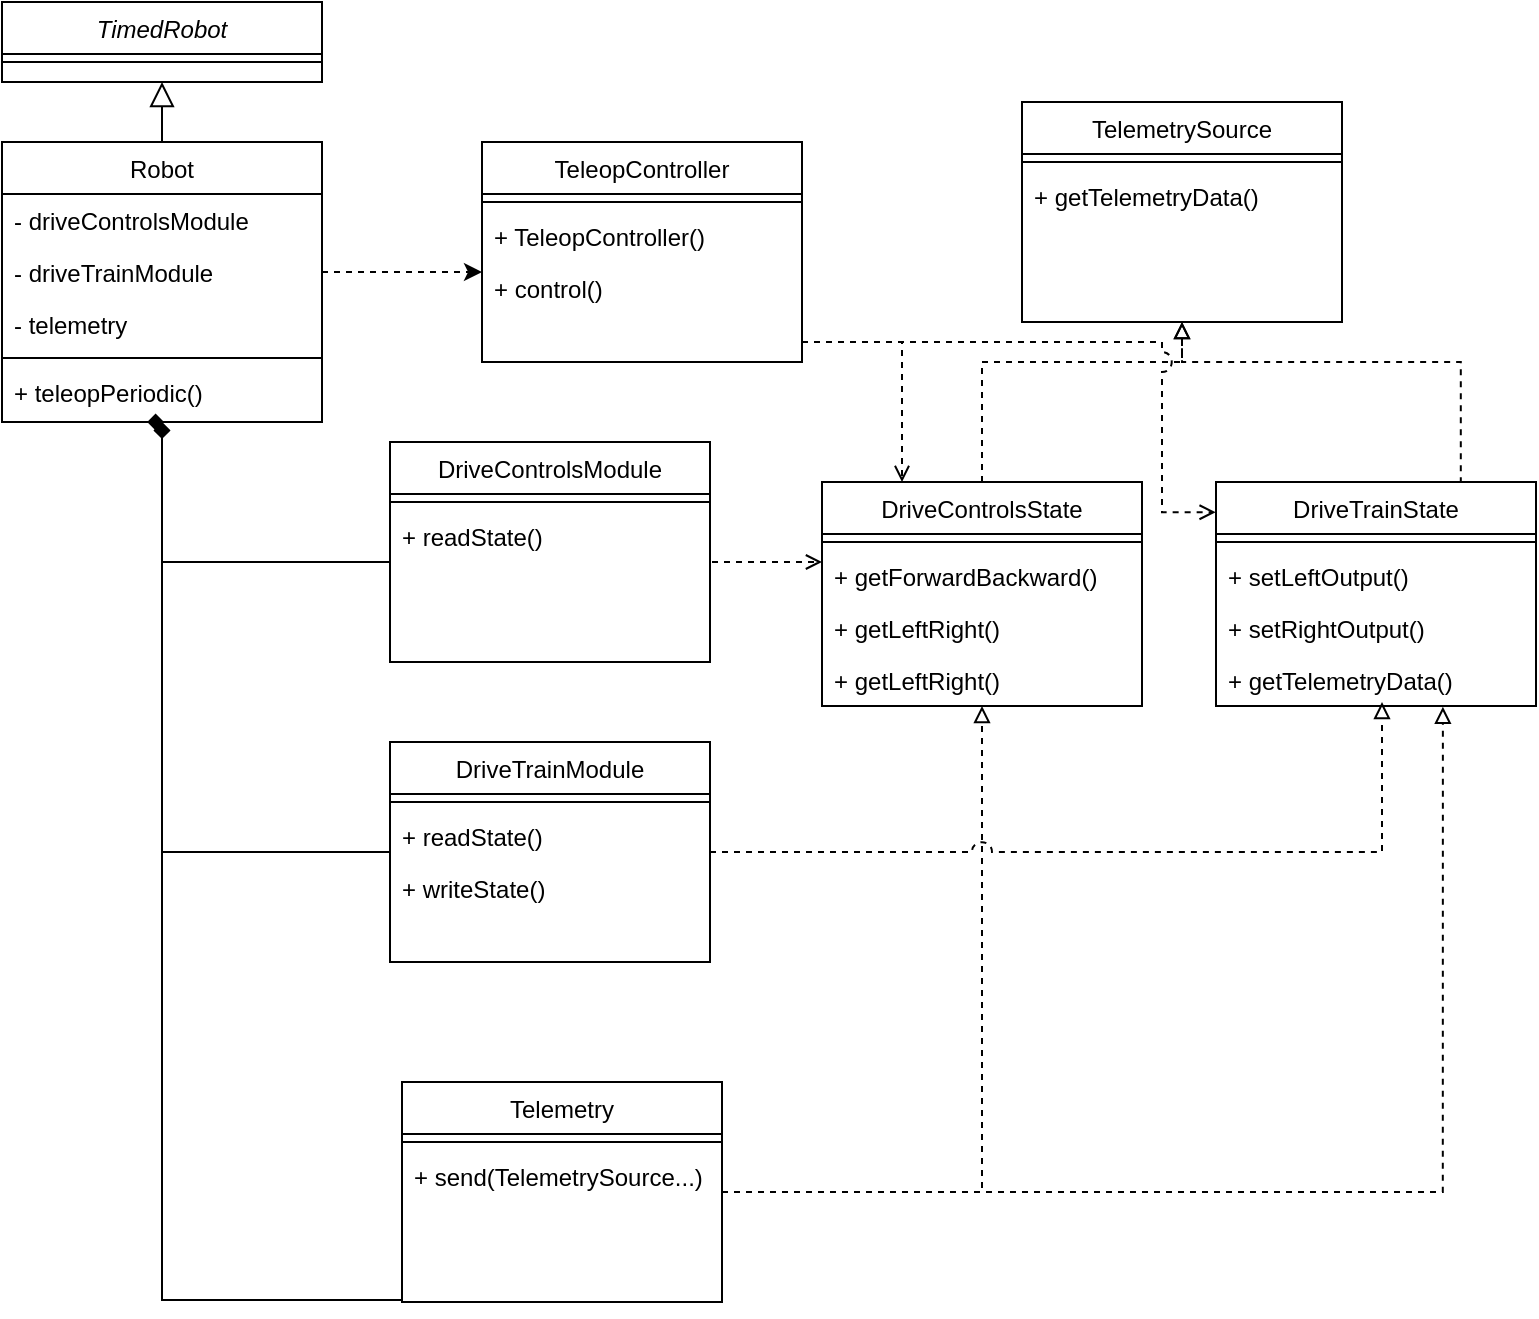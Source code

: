 <mxfile version="14.6.13" type="device"><diagram id="C5RBs43oDa-KdzZeNtuy" name="Page-1"><mxGraphModel dx="1551" dy="1151" grid="1" gridSize="10" guides="1" tooltips="1" connect="1" arrows="1" fold="1" page="1" pageScale="1" pageWidth="827" pageHeight="1169" math="0" shadow="0"><root><mxCell id="WIyWlLk6GJQsqaUBKTNV-0"/><mxCell id="WIyWlLk6GJQsqaUBKTNV-1" parent="WIyWlLk6GJQsqaUBKTNV-0"/><mxCell id="zkfFHV4jXpPFQw0GAbJ--0" value="TimedRobot" style="swimlane;fontStyle=2;align=center;verticalAlign=top;childLayout=stackLayout;horizontal=1;startSize=26;horizontalStack=0;resizeParent=1;resizeLast=0;collapsible=1;marginBottom=0;rounded=0;shadow=0;strokeWidth=1;" parent="WIyWlLk6GJQsqaUBKTNV-1" vertex="1"><mxGeometry x="220" y="120" width="160" height="40" as="geometry"><mxRectangle x="230" y="140" width="160" height="26" as="alternateBounds"/></mxGeometry></mxCell><mxCell id="zkfFHV4jXpPFQw0GAbJ--4" value="" style="line;html=1;strokeWidth=1;align=left;verticalAlign=middle;spacingTop=-1;spacingLeft=3;spacingRight=3;rotatable=0;labelPosition=right;points=[];portConstraint=eastwest;" parent="zkfFHV4jXpPFQw0GAbJ--0" vertex="1"><mxGeometry y="26" width="160" height="8" as="geometry"/></mxCell><mxCell id="zkfFHV4jXpPFQw0GAbJ--6" value="Robot" style="swimlane;fontStyle=0;align=center;verticalAlign=top;childLayout=stackLayout;horizontal=1;startSize=26;horizontalStack=0;resizeParent=1;resizeLast=0;collapsible=1;marginBottom=0;rounded=0;shadow=0;strokeWidth=1;" parent="WIyWlLk6GJQsqaUBKTNV-1" vertex="1"><mxGeometry x="220" y="190" width="160" height="140" as="geometry"><mxRectangle x="130" y="380" width="160" height="26" as="alternateBounds"/></mxGeometry></mxCell><mxCell id="zkfFHV4jXpPFQw0GAbJ--7" value="- driveControlsModule" style="text;align=left;verticalAlign=top;spacingLeft=4;spacingRight=4;overflow=hidden;rotatable=0;points=[[0,0.5],[1,0.5]];portConstraint=eastwest;" parent="zkfFHV4jXpPFQw0GAbJ--6" vertex="1"><mxGeometry y="26" width="160" height="26" as="geometry"/></mxCell><mxCell id="zkfFHV4jXpPFQw0GAbJ--8" value="- driveTrainModule" style="text;align=left;verticalAlign=top;spacingLeft=4;spacingRight=4;overflow=hidden;rotatable=0;points=[[0,0.5],[1,0.5]];portConstraint=eastwest;rounded=0;shadow=0;html=0;" parent="zkfFHV4jXpPFQw0GAbJ--6" vertex="1"><mxGeometry y="52" width="160" height="26" as="geometry"/></mxCell><mxCell id="xhrh8MesVqBYCrqPMMt5-50" value="- telemetry" style="text;align=left;verticalAlign=top;spacingLeft=4;spacingRight=4;overflow=hidden;rotatable=0;points=[[0,0.5],[1,0.5]];portConstraint=eastwest;rounded=0;shadow=0;html=0;" vertex="1" parent="zkfFHV4jXpPFQw0GAbJ--6"><mxGeometry y="78" width="160" height="26" as="geometry"/></mxCell><mxCell id="zkfFHV4jXpPFQw0GAbJ--9" value="" style="line;html=1;strokeWidth=1;align=left;verticalAlign=middle;spacingTop=-1;spacingLeft=3;spacingRight=3;rotatable=0;labelPosition=right;points=[];portConstraint=eastwest;" parent="zkfFHV4jXpPFQw0GAbJ--6" vertex="1"><mxGeometry y="104" width="160" height="8" as="geometry"/></mxCell><mxCell id="xhrh8MesVqBYCrqPMMt5-51" value="+ teleopPeriodic()" style="text;align=left;verticalAlign=top;spacingLeft=4;spacingRight=4;overflow=hidden;rotatable=0;points=[[0,0.5],[1,0.5]];portConstraint=eastwest;rounded=0;shadow=0;html=0;" vertex="1" parent="zkfFHV4jXpPFQw0GAbJ--6"><mxGeometry y="112" width="160" height="26" as="geometry"/></mxCell><mxCell id="zkfFHV4jXpPFQw0GAbJ--12" value="" style="endArrow=block;endSize=10;endFill=0;shadow=0;strokeWidth=1;rounded=0;edgeStyle=elbowEdgeStyle;elbow=vertical;" parent="WIyWlLk6GJQsqaUBKTNV-1" source="zkfFHV4jXpPFQw0GAbJ--6" target="zkfFHV4jXpPFQw0GAbJ--0" edge="1"><mxGeometry width="160" relative="1" as="geometry"><mxPoint x="200" y="203" as="sourcePoint"/><mxPoint x="200" y="203" as="targetPoint"/></mxGeometry></mxCell><mxCell id="xhrh8MesVqBYCrqPMMt5-6" style="edgeStyle=orthogonalEdgeStyle;rounded=0;orthogonalLoop=1;jettySize=auto;html=1;endArrow=diamond;endFill=1;" edge="1" parent="WIyWlLk6GJQsqaUBKTNV-1" source="xhrh8MesVqBYCrqPMMt5-0"><mxGeometry relative="1" as="geometry"><mxPoint x="300" y="330" as="targetPoint"/><Array as="points"><mxPoint x="300" y="545"/></Array></mxGeometry></mxCell><mxCell id="xhrh8MesVqBYCrqPMMt5-30" style="edgeStyle=orthogonalEdgeStyle;rounded=0;orthogonalLoop=1;jettySize=auto;html=1;fontSize=14;endArrow=open;endFill=0;dashed=1;exitX=1;exitY=0.5;exitDx=0;exitDy=0;" edge="1" parent="WIyWlLk6GJQsqaUBKTNV-1" source="xhrh8MesVqBYCrqPMMt5-7"><mxGeometry relative="1" as="geometry"><mxPoint x="630" y="400" as="targetPoint"/><mxPoint x="580" y="302" as="sourcePoint"/><Array as="points"><mxPoint x="574" y="400"/></Array></mxGeometry></mxCell><mxCell id="xhrh8MesVqBYCrqPMMt5-0" value="DriveTrainModule" style="swimlane;fontStyle=0;align=center;verticalAlign=top;childLayout=stackLayout;horizontal=1;startSize=26;horizontalStack=0;resizeParent=1;resizeLast=0;collapsible=1;marginBottom=0;rounded=0;shadow=0;strokeWidth=1;" vertex="1" parent="WIyWlLk6GJQsqaUBKTNV-1"><mxGeometry x="414" y="490" width="160" height="110" as="geometry"><mxRectangle x="130" y="380" width="160" height="26" as="alternateBounds"/></mxGeometry></mxCell><mxCell id="xhrh8MesVqBYCrqPMMt5-3" value="" style="line;html=1;strokeWidth=1;align=left;verticalAlign=middle;spacingTop=-1;spacingLeft=3;spacingRight=3;rotatable=0;labelPosition=right;points=[];portConstraint=eastwest;" vertex="1" parent="xhrh8MesVqBYCrqPMMt5-0"><mxGeometry y="26" width="160" height="8" as="geometry"/></mxCell><mxCell id="xhrh8MesVqBYCrqPMMt5-4" value="+ readState()" style="text;align=left;verticalAlign=top;spacingLeft=4;spacingRight=4;overflow=hidden;rotatable=0;points=[[0,0.5],[1,0.5]];portConstraint=eastwest;" vertex="1" parent="xhrh8MesVqBYCrqPMMt5-0"><mxGeometry y="34" width="160" height="26" as="geometry"/></mxCell><mxCell id="xhrh8MesVqBYCrqPMMt5-38" value="+ writeState()" style="text;align=left;verticalAlign=top;spacingLeft=4;spacingRight=4;overflow=hidden;rotatable=0;points=[[0,0.5],[1,0.5]];portConstraint=eastwest;" vertex="1" parent="xhrh8MesVqBYCrqPMMt5-0"><mxGeometry y="60" width="160" height="26" as="geometry"/></mxCell><mxCell id="xhrh8MesVqBYCrqPMMt5-7" value="DriveControlsModule" style="swimlane;fontStyle=0;align=center;verticalAlign=top;childLayout=stackLayout;horizontal=1;startSize=26;horizontalStack=0;resizeParent=1;resizeLast=0;collapsible=1;marginBottom=0;rounded=0;shadow=0;strokeWidth=1;" vertex="1" parent="WIyWlLk6GJQsqaUBKTNV-1"><mxGeometry x="414" y="340" width="160" height="110" as="geometry"><mxRectangle x="130" y="380" width="160" height="26" as="alternateBounds"/></mxGeometry></mxCell><mxCell id="xhrh8MesVqBYCrqPMMt5-8" value="" style="line;html=1;strokeWidth=1;align=left;verticalAlign=middle;spacingTop=-1;spacingLeft=3;spacingRight=3;rotatable=0;labelPosition=right;points=[];portConstraint=eastwest;" vertex="1" parent="xhrh8MesVqBYCrqPMMt5-7"><mxGeometry y="26" width="160" height="8" as="geometry"/></mxCell><mxCell id="xhrh8MesVqBYCrqPMMt5-9" value="+ readState()" style="text;align=left;verticalAlign=top;spacingLeft=4;spacingRight=4;overflow=hidden;rotatable=0;points=[[0,0.5],[1,0.5]];portConstraint=eastwest;" vertex="1" parent="xhrh8MesVqBYCrqPMMt5-7"><mxGeometry y="34" width="160" height="26" as="geometry"/></mxCell><mxCell id="xhrh8MesVqBYCrqPMMt5-13" style="edgeStyle=orthogonalEdgeStyle;rounded=0;orthogonalLoop=1;jettySize=auto;html=1;endArrow=diamond;endFill=1;" edge="1" parent="WIyWlLk6GJQsqaUBKTNV-1" source="xhrh8MesVqBYCrqPMMt5-7"><mxGeometry relative="1" as="geometry"><mxPoint x="300" y="330" as="targetPoint"/><mxPoint x="398" y="520" as="sourcePoint"/><Array as="points"><mxPoint x="300" y="400"/></Array></mxGeometry></mxCell><mxCell id="xhrh8MesVqBYCrqPMMt5-43" style="edgeStyle=orthogonalEdgeStyle;rounded=0;orthogonalLoop=1;jettySize=auto;html=1;dashed=1;fontSize=14;endArrow=block;endFill=0;entryX=0.709;entryY=1.015;entryDx=0;entryDy=0;entryPerimeter=0;" edge="1" parent="WIyWlLk6GJQsqaUBKTNV-1" source="xhrh8MesVqBYCrqPMMt5-23" target="xhrh8MesVqBYCrqPMMt5-45"><mxGeometry relative="1" as="geometry"><mxPoint x="940" y="450" as="targetPoint"/><Array as="points"><mxPoint x="940" y="715"/></Array></mxGeometry></mxCell><mxCell id="xhrh8MesVqBYCrqPMMt5-23" value="Telemetry" style="swimlane;fontStyle=0;align=center;verticalAlign=top;childLayout=stackLayout;horizontal=1;startSize=26;horizontalStack=0;resizeParent=1;resizeLast=0;collapsible=1;marginBottom=0;rounded=0;shadow=0;strokeWidth=1;" vertex="1" parent="WIyWlLk6GJQsqaUBKTNV-1"><mxGeometry x="420" y="660" width="160" height="110" as="geometry"><mxRectangle x="130" y="380" width="160" height="26" as="alternateBounds"/></mxGeometry></mxCell><mxCell id="xhrh8MesVqBYCrqPMMt5-24" value="" style="line;html=1;strokeWidth=1;align=left;verticalAlign=middle;spacingTop=-1;spacingLeft=3;spacingRight=3;rotatable=0;labelPosition=right;points=[];portConstraint=eastwest;" vertex="1" parent="xhrh8MesVqBYCrqPMMt5-23"><mxGeometry y="26" width="160" height="8" as="geometry"/></mxCell><mxCell id="xhrh8MesVqBYCrqPMMt5-25" value="+ send(TelemetrySource...)" style="text;align=left;verticalAlign=top;spacingLeft=4;spacingRight=4;overflow=hidden;rotatable=0;points=[[0,0.5],[1,0.5]];portConstraint=eastwest;" vertex="1" parent="xhrh8MesVqBYCrqPMMt5-23"><mxGeometry y="34" width="160" height="26" as="geometry"/></mxCell><mxCell id="xhrh8MesVqBYCrqPMMt5-26" style="edgeStyle=orthogonalEdgeStyle;rounded=0;orthogonalLoop=1;jettySize=auto;html=1;endArrow=diamond;endFill=1;" edge="1" parent="WIyWlLk6GJQsqaUBKTNV-1"><mxGeometry relative="1" as="geometry"><mxPoint x="301" y="330" as="targetPoint"/><mxPoint x="420" y="769" as="sourcePoint"/><Array as="points"><mxPoint x="300" y="769"/><mxPoint x="300" y="330"/></Array></mxGeometry></mxCell><mxCell id="xhrh8MesVqBYCrqPMMt5-39" style="edgeStyle=orthogonalEdgeStyle;rounded=0;orthogonalLoop=1;jettySize=auto;html=1;entryX=0.5;entryY=1;entryDx=0;entryDy=0;dashed=1;fontSize=14;endArrow=block;endFill=0;" edge="1" parent="WIyWlLk6GJQsqaUBKTNV-1" source="xhrh8MesVqBYCrqPMMt5-27" target="xhrh8MesVqBYCrqPMMt5-35"><mxGeometry relative="1" as="geometry"><Array as="points"><mxPoint x="710" y="300"/><mxPoint x="810" y="300"/></Array></mxGeometry></mxCell><mxCell id="xhrh8MesVqBYCrqPMMt5-27" value="DriveControlsState" style="swimlane;fontStyle=0;align=center;verticalAlign=top;childLayout=stackLayout;horizontal=1;startSize=26;horizontalStack=0;resizeParent=1;resizeLast=0;collapsible=1;marginBottom=0;rounded=0;shadow=0;strokeWidth=1;" vertex="1" parent="WIyWlLk6GJQsqaUBKTNV-1"><mxGeometry x="630" y="360" width="160" height="112" as="geometry"><mxRectangle x="130" y="380" width="160" height="26" as="alternateBounds"/></mxGeometry></mxCell><mxCell id="xhrh8MesVqBYCrqPMMt5-28" value="" style="line;html=1;strokeWidth=1;align=left;verticalAlign=middle;spacingTop=-1;spacingLeft=3;spacingRight=3;rotatable=0;labelPosition=right;points=[];portConstraint=eastwest;" vertex="1" parent="xhrh8MesVqBYCrqPMMt5-27"><mxGeometry y="26" width="160" height="8" as="geometry"/></mxCell><mxCell id="xhrh8MesVqBYCrqPMMt5-29" value="+ getForwardBackward()" style="text;align=left;verticalAlign=top;spacingLeft=4;spacingRight=4;overflow=hidden;rotatable=0;points=[[0,0.5],[1,0.5]];portConstraint=eastwest;" vertex="1" parent="xhrh8MesVqBYCrqPMMt5-27"><mxGeometry y="34" width="160" height="26" as="geometry"/></mxCell><mxCell id="xhrh8MesVqBYCrqPMMt5-49" value="+ getLeftRight()" style="text;align=left;verticalAlign=top;spacingLeft=4;spacingRight=4;overflow=hidden;rotatable=0;points=[[0,0.5],[1,0.5]];portConstraint=eastwest;" vertex="1" parent="xhrh8MesVqBYCrqPMMt5-27"><mxGeometry y="60" width="160" height="26" as="geometry"/></mxCell><mxCell id="xhrh8MesVqBYCrqPMMt5-48" value="+ getLeftRight()" style="text;align=left;verticalAlign=top;spacingLeft=4;spacingRight=4;overflow=hidden;rotatable=0;points=[[0,0.5],[1,0.5]];portConstraint=eastwest;" vertex="1" parent="xhrh8MesVqBYCrqPMMt5-27"><mxGeometry y="86" width="160" height="26" as="geometry"/></mxCell><mxCell id="xhrh8MesVqBYCrqPMMt5-40" style="edgeStyle=orthogonalEdgeStyle;rounded=0;orthogonalLoop=1;jettySize=auto;html=1;entryX=0.5;entryY=1;entryDx=0;entryDy=0;dashed=1;fontSize=14;endArrow=block;endFill=0;exitX=0.765;exitY=0.006;exitDx=0;exitDy=0;exitPerimeter=0;" edge="1" parent="WIyWlLk6GJQsqaUBKTNV-1" source="xhrh8MesVqBYCrqPMMt5-32" target="xhrh8MesVqBYCrqPMMt5-35"><mxGeometry relative="1" as="geometry"><Array as="points"><mxPoint x="949" y="300"/><mxPoint x="810" y="300"/></Array></mxGeometry></mxCell><mxCell id="xhrh8MesVqBYCrqPMMt5-32" value="DriveTrainState" style="swimlane;fontStyle=0;align=center;verticalAlign=top;childLayout=stackLayout;horizontal=1;startSize=26;horizontalStack=0;resizeParent=1;resizeLast=0;collapsible=1;marginBottom=0;rounded=0;shadow=0;strokeWidth=1;" vertex="1" parent="WIyWlLk6GJQsqaUBKTNV-1"><mxGeometry x="827" y="360" width="160" height="112" as="geometry"><mxRectangle x="130" y="380" width="160" height="26" as="alternateBounds"/></mxGeometry></mxCell><mxCell id="xhrh8MesVqBYCrqPMMt5-33" value="" style="line;html=1;strokeWidth=1;align=left;verticalAlign=middle;spacingTop=-1;spacingLeft=3;spacingRight=3;rotatable=0;labelPosition=right;points=[];portConstraint=eastwest;" vertex="1" parent="xhrh8MesVqBYCrqPMMt5-32"><mxGeometry y="26" width="160" height="8" as="geometry"/></mxCell><mxCell id="xhrh8MesVqBYCrqPMMt5-34" value="+ setLeftOutput()" style="text;align=left;verticalAlign=top;spacingLeft=4;spacingRight=4;overflow=hidden;rotatable=0;points=[[0,0.5],[1,0.5]];portConstraint=eastwest;" vertex="1" parent="xhrh8MesVqBYCrqPMMt5-32"><mxGeometry y="34" width="160" height="26" as="geometry"/></mxCell><mxCell id="xhrh8MesVqBYCrqPMMt5-47" value="+ setRightOutput()" style="text;align=left;verticalAlign=top;spacingLeft=4;spacingRight=4;overflow=hidden;rotatable=0;points=[[0,0.5],[1,0.5]];portConstraint=eastwest;" vertex="1" parent="xhrh8MesVqBYCrqPMMt5-32"><mxGeometry y="60" width="160" height="26" as="geometry"/></mxCell><mxCell id="xhrh8MesVqBYCrqPMMt5-45" value="+ getTelemetryData()" style="text;align=left;verticalAlign=top;spacingLeft=4;spacingRight=4;overflow=hidden;rotatable=0;points=[[0,0.5],[1,0.5]];portConstraint=eastwest;" vertex="1" parent="xhrh8MesVqBYCrqPMMt5-32"><mxGeometry y="86" width="160" height="26" as="geometry"/></mxCell><mxCell id="xhrh8MesVqBYCrqPMMt5-35" value="TelemetrySource" style="swimlane;fontStyle=0;align=center;verticalAlign=top;childLayout=stackLayout;horizontal=1;startSize=26;horizontalStack=0;resizeParent=1;resizeLast=0;collapsible=1;marginBottom=0;rounded=0;shadow=0;strokeWidth=1;" vertex="1" parent="WIyWlLk6GJQsqaUBKTNV-1"><mxGeometry x="730" y="170" width="160" height="110" as="geometry"><mxRectangle x="130" y="380" width="160" height="26" as="alternateBounds"/></mxGeometry></mxCell><mxCell id="xhrh8MesVqBYCrqPMMt5-36" value="" style="line;html=1;strokeWidth=1;align=left;verticalAlign=middle;spacingTop=-1;spacingLeft=3;spacingRight=3;rotatable=0;labelPosition=right;points=[];portConstraint=eastwest;" vertex="1" parent="xhrh8MesVqBYCrqPMMt5-35"><mxGeometry y="26" width="160" height="8" as="geometry"/></mxCell><mxCell id="xhrh8MesVqBYCrqPMMt5-37" value="+ getTelemetryData()" style="text;align=left;verticalAlign=top;spacingLeft=4;spacingRight=4;overflow=hidden;rotatable=0;points=[[0,0.5],[1,0.5]];portConstraint=eastwest;" vertex="1" parent="xhrh8MesVqBYCrqPMMt5-35"><mxGeometry y="34" width="160" height="26" as="geometry"/></mxCell><mxCell id="xhrh8MesVqBYCrqPMMt5-42" style="edgeStyle=orthogonalEdgeStyle;rounded=0;orthogonalLoop=1;jettySize=auto;html=1;entryX=0.5;entryY=1;entryDx=0;entryDy=0;dashed=1;fontSize=14;endArrow=block;endFill=0;" edge="1" parent="WIyWlLk6GJQsqaUBKTNV-1" source="xhrh8MesVqBYCrqPMMt5-23" target="xhrh8MesVqBYCrqPMMt5-27"><mxGeometry relative="1" as="geometry"/></mxCell><mxCell id="xhrh8MesVqBYCrqPMMt5-41" style="edgeStyle=orthogonalEdgeStyle;rounded=0;orthogonalLoop=1;jettySize=auto;html=1;dashed=1;fontSize=14;endArrow=block;endFill=0;jumpStyle=arc;jumpSize=10;" edge="1" parent="WIyWlLk6GJQsqaUBKTNV-1" source="xhrh8MesVqBYCrqPMMt5-0"><mxGeometry relative="1" as="geometry"><mxPoint x="910" y="470" as="targetPoint"/><Array as="points"><mxPoint x="910" y="545"/></Array></mxGeometry></mxCell><mxCell id="xhrh8MesVqBYCrqPMMt5-52" value="TeleopController" style="swimlane;fontStyle=0;align=center;verticalAlign=top;childLayout=stackLayout;horizontal=1;startSize=26;horizontalStack=0;resizeParent=1;resizeLast=0;collapsible=1;marginBottom=0;rounded=0;shadow=0;strokeWidth=1;" vertex="1" parent="WIyWlLk6GJQsqaUBKTNV-1"><mxGeometry x="460" y="190" width="160" height="110" as="geometry"><mxRectangle x="130" y="380" width="160" height="26" as="alternateBounds"/></mxGeometry></mxCell><mxCell id="xhrh8MesVqBYCrqPMMt5-53" value="" style="line;html=1;strokeWidth=1;align=left;verticalAlign=middle;spacingTop=-1;spacingLeft=3;spacingRight=3;rotatable=0;labelPosition=right;points=[];portConstraint=eastwest;" vertex="1" parent="xhrh8MesVqBYCrqPMMt5-52"><mxGeometry y="26" width="160" height="8" as="geometry"/></mxCell><mxCell id="xhrh8MesVqBYCrqPMMt5-54" value="+ TeleopController()" style="text;align=left;verticalAlign=top;spacingLeft=4;spacingRight=4;overflow=hidden;rotatable=0;points=[[0,0.5],[1,0.5]];portConstraint=eastwest;" vertex="1" parent="xhrh8MesVqBYCrqPMMt5-52"><mxGeometry y="34" width="160" height="26" as="geometry"/></mxCell><mxCell id="xhrh8MesVqBYCrqPMMt5-56" value="+ control()" style="text;align=left;verticalAlign=top;spacingLeft=4;spacingRight=4;overflow=hidden;rotatable=0;points=[[0,0.5],[1,0.5]];portConstraint=eastwest;" vertex="1" parent="xhrh8MesVqBYCrqPMMt5-52"><mxGeometry y="60" width="160" height="26" as="geometry"/></mxCell><mxCell id="xhrh8MesVqBYCrqPMMt5-55" style="edgeStyle=elbowEdgeStyle;rounded=0;jumpStyle=arc;jumpSize=10;orthogonalLoop=1;jettySize=auto;html=1;dashed=1;fontSize=14;endArrow=classic;endFill=1;" edge="1" parent="WIyWlLk6GJQsqaUBKTNV-1" source="zkfFHV4jXpPFQw0GAbJ--8"><mxGeometry relative="1" as="geometry"><mxPoint x="460" y="255" as="targetPoint"/></mxGeometry></mxCell><mxCell id="xhrh8MesVqBYCrqPMMt5-57" style="edgeStyle=elbowEdgeStyle;rounded=0;jumpStyle=arc;jumpSize=10;orthogonalLoop=1;jettySize=auto;html=1;entryX=0.25;entryY=0;entryDx=0;entryDy=0;dashed=1;fontSize=14;endArrow=open;endFill=0;" edge="1" parent="WIyWlLk6GJQsqaUBKTNV-1" target="xhrh8MesVqBYCrqPMMt5-27"><mxGeometry relative="1" as="geometry"><mxPoint x="620" y="290" as="sourcePoint"/><Array as="points"><mxPoint x="670" y="330"/><mxPoint x="670" y="330"/></Array></mxGeometry></mxCell><mxCell id="xhrh8MesVqBYCrqPMMt5-58" style="edgeStyle=elbowEdgeStyle;rounded=0;jumpStyle=arc;jumpSize=10;orthogonalLoop=1;jettySize=auto;html=1;dashed=1;fontSize=14;endArrow=open;endFill=0;entryX=-0.001;entryY=0.135;entryDx=0;entryDy=0;entryPerimeter=0;" edge="1" parent="WIyWlLk6GJQsqaUBKTNV-1" target="xhrh8MesVqBYCrqPMMt5-32"><mxGeometry relative="1" as="geometry"><mxPoint x="620" y="290" as="sourcePoint"/><mxPoint x="880" y="350" as="targetPoint"/><Array as="points"><mxPoint x="800" y="340"/><mxPoint x="710" y="300"/><mxPoint x="800" y="320"/><mxPoint x="820" y="340"/><mxPoint x="690" y="290"/><mxPoint x="690" y="280"/><mxPoint x="670" y="320"/><mxPoint x="670" y="250"/><mxPoint x="800" y="340"/><mxPoint x="700" y="300"/><mxPoint x="700" y="320"/><mxPoint x="700" y="300"/><mxPoint x="700" y="310"/><mxPoint x="690" y="270"/><mxPoint x="720" y="300"/><mxPoint x="680" y="340"/></Array></mxGeometry></mxCell></root></mxGraphModel></diagram></mxfile>